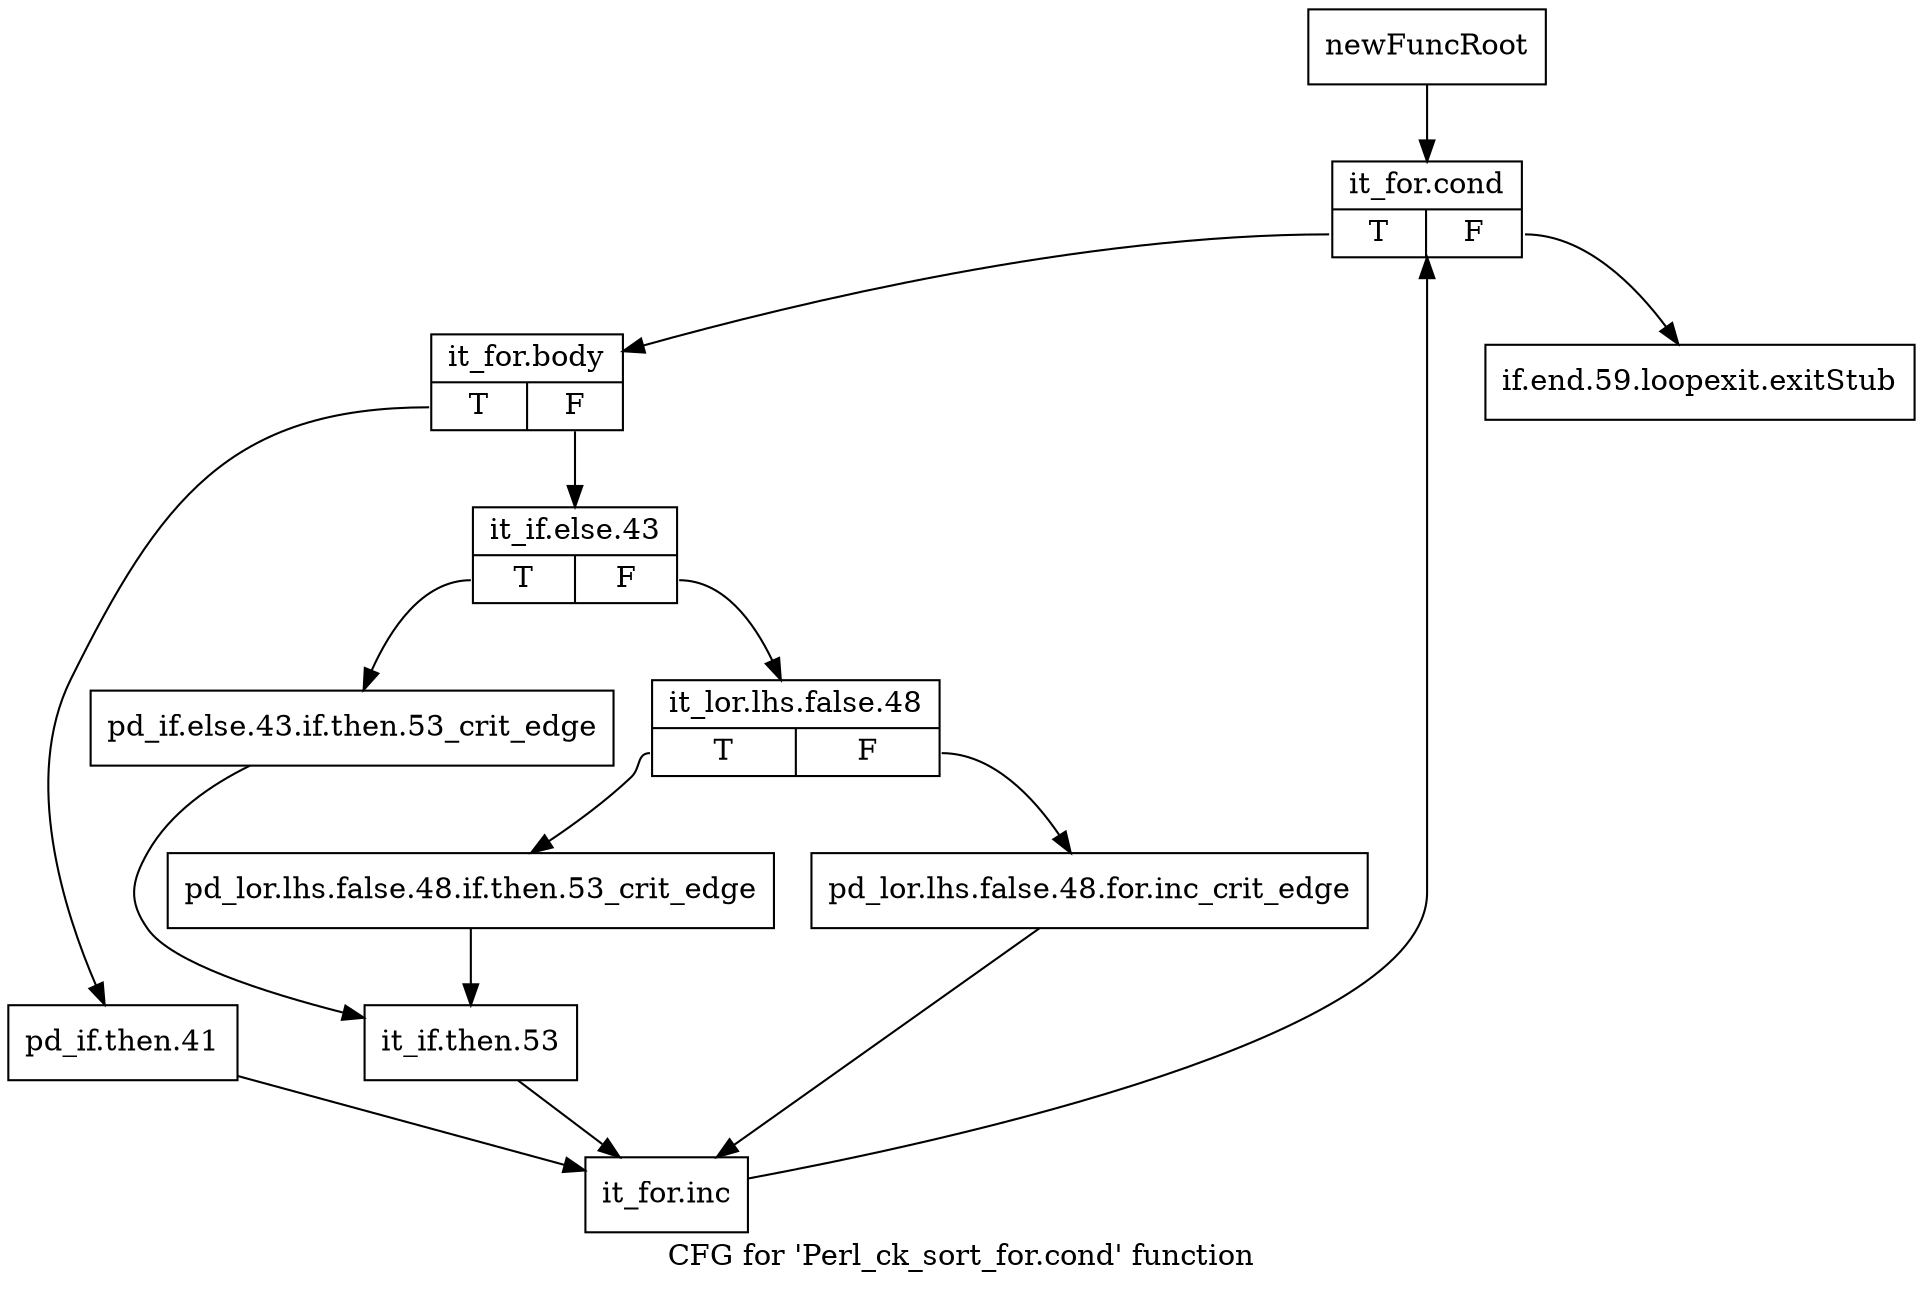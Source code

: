 digraph "CFG for 'Perl_ck_sort_for.cond' function" {
	label="CFG for 'Perl_ck_sort_for.cond' function";

	Node0x4c84640 [shape=record,label="{newFuncRoot}"];
	Node0x4c84640 -> Node0x4c846e0;
	Node0x4c84690 [shape=record,label="{if.end.59.loopexit.exitStub}"];
	Node0x4c846e0 [shape=record,label="{it_for.cond|{<s0>T|<s1>F}}"];
	Node0x4c846e0:s0 -> Node0x4c84730;
	Node0x4c846e0:s1 -> Node0x4c84690;
	Node0x4c84730 [shape=record,label="{it_for.body|{<s0>T|<s1>F}}"];
	Node0x4c84730:s0 -> Node0x4c84960;
	Node0x4c84730:s1 -> Node0x4c84780;
	Node0x4c84780 [shape=record,label="{it_if.else.43|{<s0>T|<s1>F}}"];
	Node0x4c84780:s0 -> Node0x4c848c0;
	Node0x4c84780:s1 -> Node0x4c847d0;
	Node0x4c847d0 [shape=record,label="{it_lor.lhs.false.48|{<s0>T|<s1>F}}"];
	Node0x4c847d0:s0 -> Node0x4c84870;
	Node0x4c847d0:s1 -> Node0x4c84820;
	Node0x4c84820 [shape=record,label="{pd_lor.lhs.false.48.for.inc_crit_edge}"];
	Node0x4c84820 -> Node0x4c849b0;
	Node0x4c84870 [shape=record,label="{pd_lor.lhs.false.48.if.then.53_crit_edge}"];
	Node0x4c84870 -> Node0x4c84910;
	Node0x4c848c0 [shape=record,label="{pd_if.else.43.if.then.53_crit_edge}"];
	Node0x4c848c0 -> Node0x4c84910;
	Node0x4c84910 [shape=record,label="{it_if.then.53}"];
	Node0x4c84910 -> Node0x4c849b0;
	Node0x4c84960 [shape=record,label="{pd_if.then.41}"];
	Node0x4c84960 -> Node0x4c849b0;
	Node0x4c849b0 [shape=record,label="{it_for.inc}"];
	Node0x4c849b0 -> Node0x4c846e0;
}
